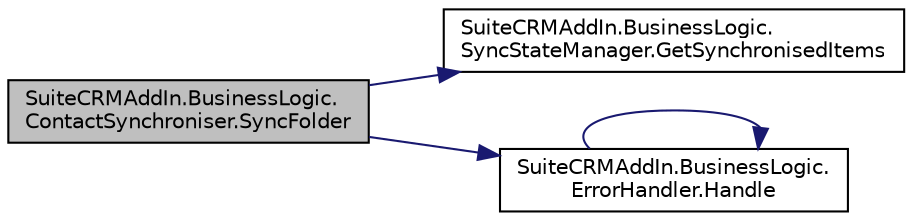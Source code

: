 digraph "SuiteCRMAddIn.BusinessLogic.ContactSynchroniser.SyncFolder"
{
  edge [fontname="Helvetica",fontsize="10",labelfontname="Helvetica",labelfontsize="10"];
  node [fontname="Helvetica",fontsize="10",shape=record];
  rankdir="LR";
  Node66 [label="SuiteCRMAddIn.BusinessLogic.\lContactSynchroniser.SyncFolder",height=0.2,width=0.4,color="black", fillcolor="grey75", style="filled", fontcolor="black"];
  Node66 -> Node67 [color="midnightblue",fontsize="10",style="solid",fontname="Helvetica"];
  Node67 [label="SuiteCRMAddIn.BusinessLogic.\lSyncStateManager.GetSynchronisedItems",height=0.2,width=0.4,color="black", fillcolor="white", style="filled",URL="$class_suite_c_r_m_add_in_1_1_business_logic_1_1_sync_state_manager.html#af450f947df4fe310424ad2de1275d6cb",tooltip="Get all the syncstates I am holding. "];
  Node66 -> Node68 [color="midnightblue",fontsize="10",style="solid",fontname="Helvetica"];
  Node68 [label="SuiteCRMAddIn.BusinessLogic.\lErrorHandler.Handle",height=0.2,width=0.4,color="black", fillcolor="white", style="filled",URL="$class_suite_c_r_m_add_in_1_1_business_logic_1_1_error_handler.html#aa5ac5699b0099c7a812a895751df5e07"];
  Node68 -> Node68 [color="midnightblue",fontsize="10",style="solid",fontname="Helvetica"];
}
